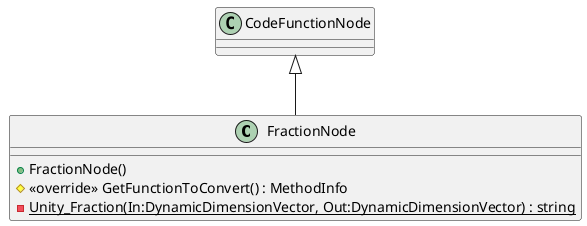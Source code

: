 @startuml
class FractionNode {
    + FractionNode()
    # <<override>> GetFunctionToConvert() : MethodInfo
    {static} - Unity_Fraction(In:DynamicDimensionVector, Out:DynamicDimensionVector) : string
}
CodeFunctionNode <|-- FractionNode
@enduml
